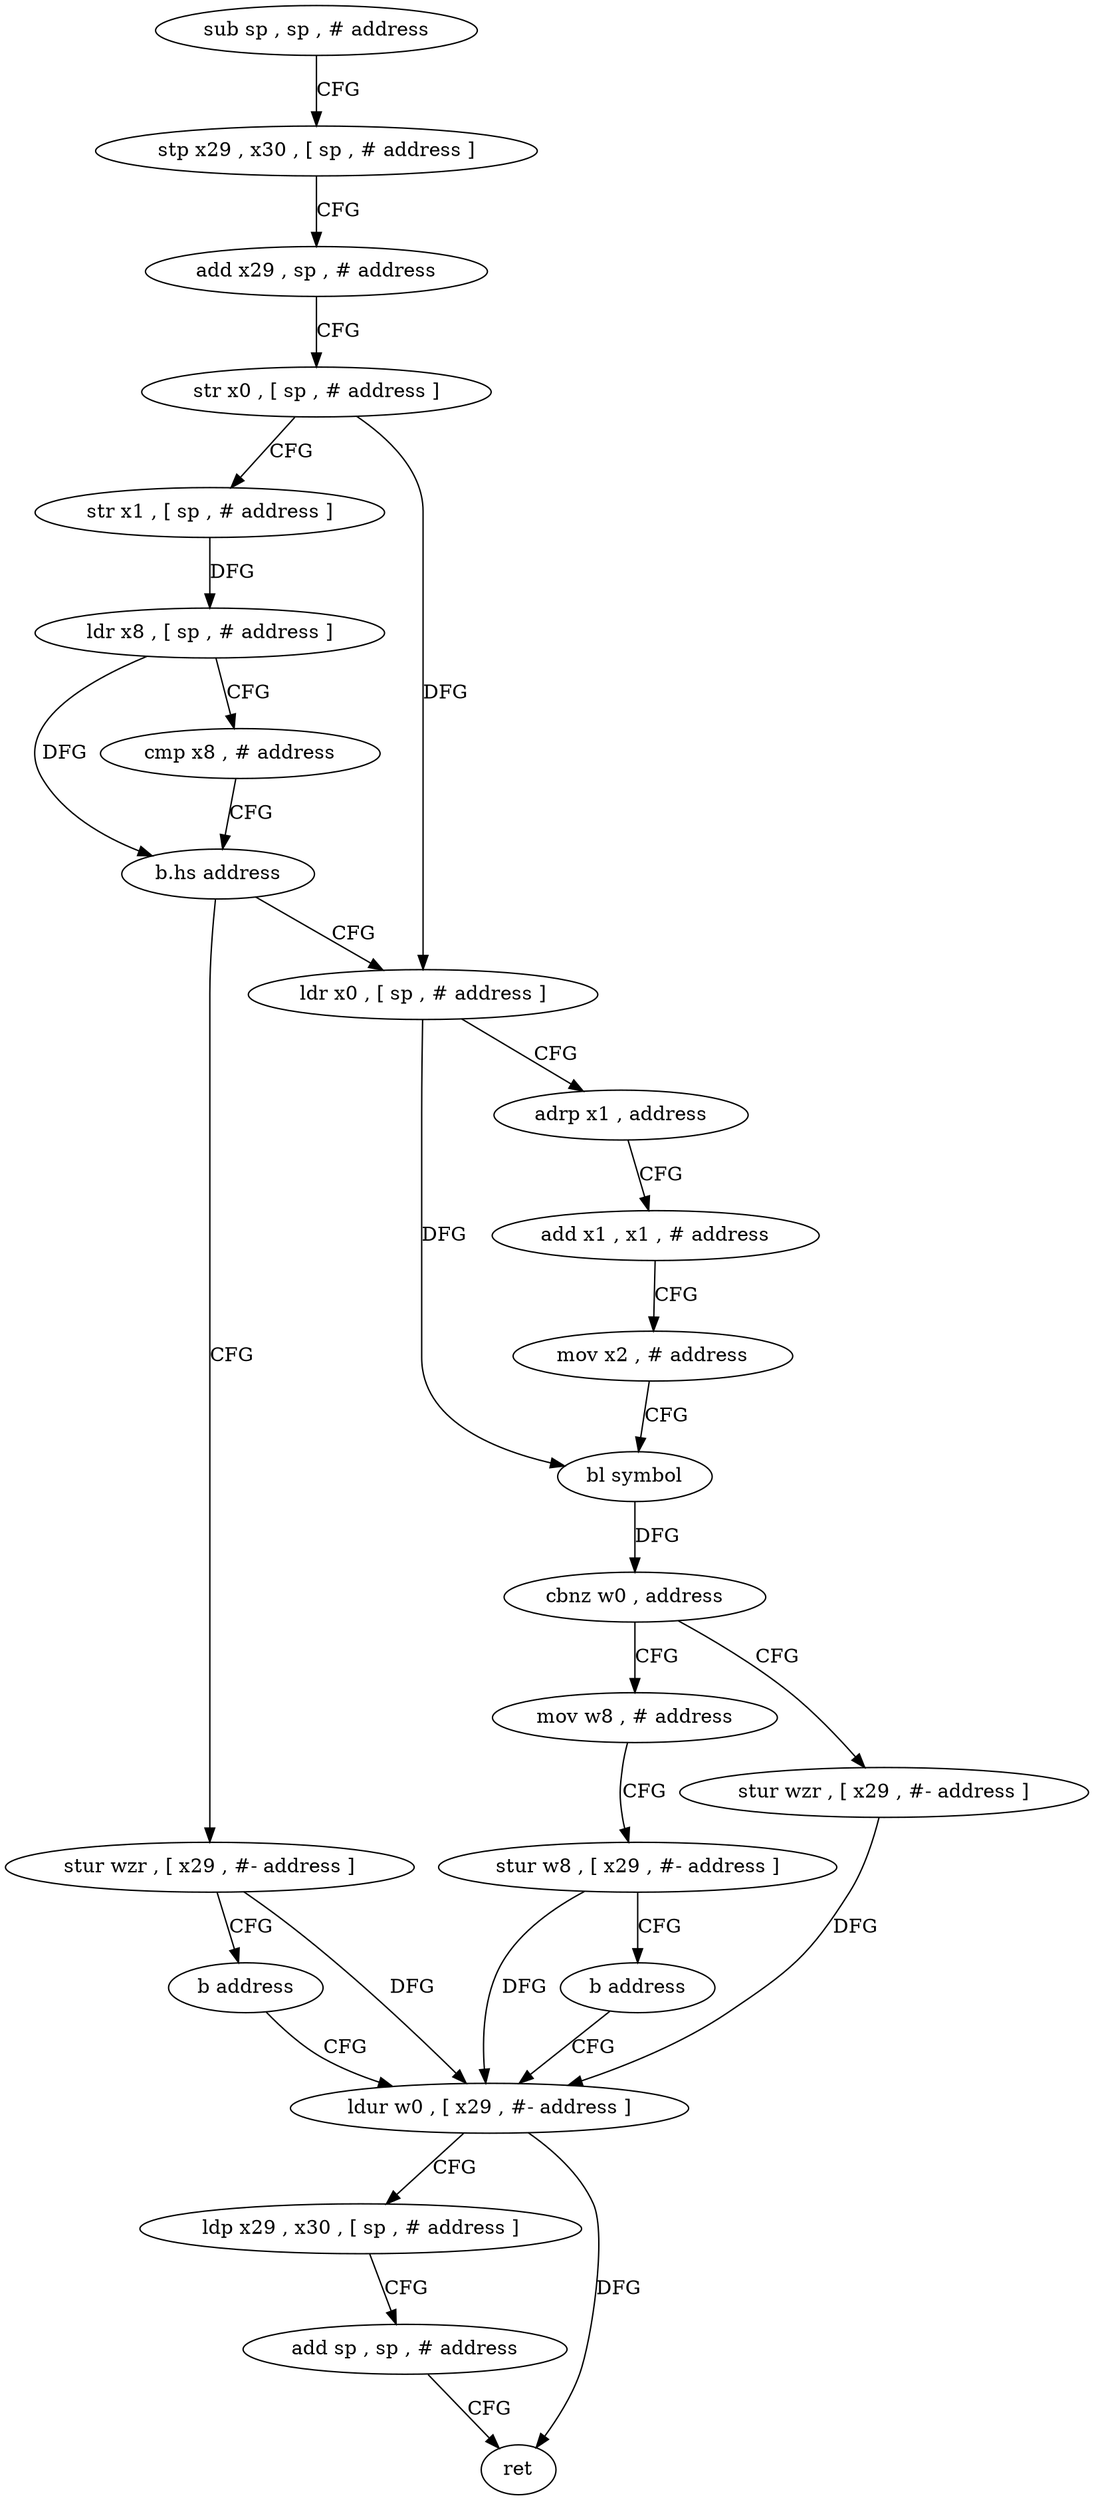 digraph "func" {
"4211812" [label = "sub sp , sp , # address" ]
"4211816" [label = "stp x29 , x30 , [ sp , # address ]" ]
"4211820" [label = "add x29 , sp , # address" ]
"4211824" [label = "str x0 , [ sp , # address ]" ]
"4211828" [label = "str x1 , [ sp , # address ]" ]
"4211832" [label = "ldr x8 , [ sp , # address ]" ]
"4211836" [label = "cmp x8 , # address" ]
"4211840" [label = "b.hs address" ]
"4211852" [label = "ldr x0 , [ sp , # address ]" ]
"4211844" [label = "stur wzr , [ x29 , #- address ]" ]
"4211856" [label = "adrp x1 , address" ]
"4211860" [label = "add x1 , x1 , # address" ]
"4211864" [label = "mov x2 , # address" ]
"4211868" [label = "bl symbol" ]
"4211872" [label = "cbnz w0 , address" ]
"4211888" [label = "stur wzr , [ x29 , #- address ]" ]
"4211876" [label = "mov w8 , # address" ]
"4211848" [label = "b address" ]
"4211892" [label = "ldur w0 , [ x29 , #- address ]" ]
"4211880" [label = "stur w8 , [ x29 , #- address ]" ]
"4211884" [label = "b address" ]
"4211896" [label = "ldp x29 , x30 , [ sp , # address ]" ]
"4211900" [label = "add sp , sp , # address" ]
"4211904" [label = "ret" ]
"4211812" -> "4211816" [ label = "CFG" ]
"4211816" -> "4211820" [ label = "CFG" ]
"4211820" -> "4211824" [ label = "CFG" ]
"4211824" -> "4211828" [ label = "CFG" ]
"4211824" -> "4211852" [ label = "DFG" ]
"4211828" -> "4211832" [ label = "DFG" ]
"4211832" -> "4211836" [ label = "CFG" ]
"4211832" -> "4211840" [ label = "DFG" ]
"4211836" -> "4211840" [ label = "CFG" ]
"4211840" -> "4211852" [ label = "CFG" ]
"4211840" -> "4211844" [ label = "CFG" ]
"4211852" -> "4211856" [ label = "CFG" ]
"4211852" -> "4211868" [ label = "DFG" ]
"4211844" -> "4211848" [ label = "CFG" ]
"4211844" -> "4211892" [ label = "DFG" ]
"4211856" -> "4211860" [ label = "CFG" ]
"4211860" -> "4211864" [ label = "CFG" ]
"4211864" -> "4211868" [ label = "CFG" ]
"4211868" -> "4211872" [ label = "DFG" ]
"4211872" -> "4211888" [ label = "CFG" ]
"4211872" -> "4211876" [ label = "CFG" ]
"4211888" -> "4211892" [ label = "DFG" ]
"4211876" -> "4211880" [ label = "CFG" ]
"4211848" -> "4211892" [ label = "CFG" ]
"4211892" -> "4211896" [ label = "CFG" ]
"4211892" -> "4211904" [ label = "DFG" ]
"4211880" -> "4211884" [ label = "CFG" ]
"4211880" -> "4211892" [ label = "DFG" ]
"4211884" -> "4211892" [ label = "CFG" ]
"4211896" -> "4211900" [ label = "CFG" ]
"4211900" -> "4211904" [ label = "CFG" ]
}
